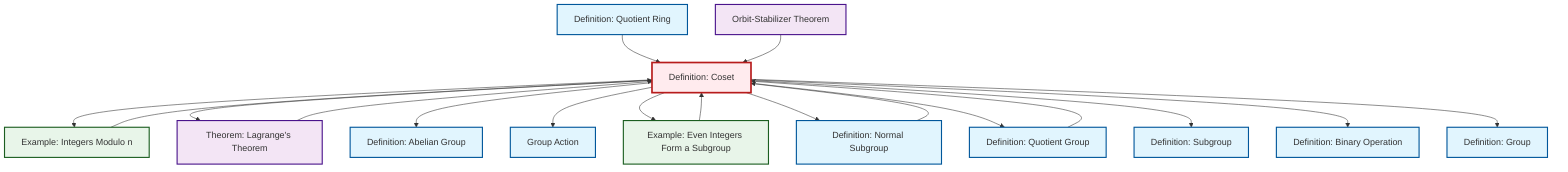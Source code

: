 graph TD
    classDef definition fill:#e1f5fe,stroke:#01579b,stroke-width:2px
    classDef theorem fill:#f3e5f5,stroke:#4a148c,stroke-width:2px
    classDef axiom fill:#fff3e0,stroke:#e65100,stroke-width:2px
    classDef example fill:#e8f5e9,stroke:#1b5e20,stroke-width:2px
    classDef current fill:#ffebee,stroke:#b71c1c,stroke-width:3px
    def-binary-operation["Definition: Binary Operation"]:::definition
    def-coset["Definition: Coset"]:::definition
    def-abelian-group["Definition: Abelian Group"]:::definition
    def-group-action["Group Action"]:::definition
    def-normal-subgroup["Definition: Normal Subgroup"]:::definition
    def-group["Definition: Group"]:::definition
    thm-orbit-stabilizer["Orbit-Stabilizer Theorem"]:::theorem
    thm-lagrange["Theorem: Lagrange's Theorem"]:::theorem
    ex-quotient-integers-mod-n["Example: Integers Modulo n"]:::example
    ex-even-integers-subgroup["Example: Even Integers Form a Subgroup"]:::example
    def-quotient-ring["Definition: Quotient Ring"]:::definition
    def-quotient-group["Definition: Quotient Group"]:::definition
    def-subgroup["Definition: Subgroup"]:::definition
    def-quotient-ring --> def-coset
    def-coset --> ex-quotient-integers-mod-n
    def-coset --> thm-lagrange
    def-coset --> def-abelian-group
    def-coset --> def-group-action
    def-quotient-group --> def-coset
    def-coset --> ex-even-integers-subgroup
    def-normal-subgroup --> def-coset
    ex-quotient-integers-mod-n --> def-coset
    def-coset --> def-normal-subgroup
    def-coset --> def-quotient-group
    def-coset --> def-subgroup
    thm-orbit-stabilizer --> def-coset
    thm-lagrange --> def-coset
    def-coset --> def-binary-operation
    def-coset --> def-group
    ex-even-integers-subgroup --> def-coset
    class def-coset current